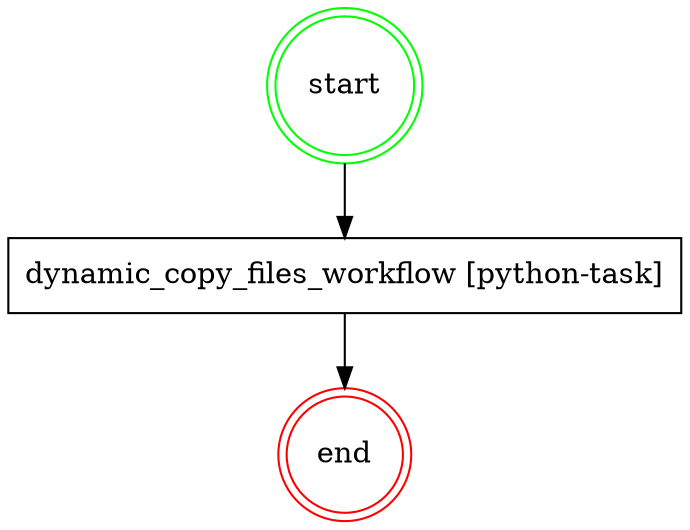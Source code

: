 strict digraph  {
	start_node->n0[ lhead="" ];
	n0->end_node[ ltail="" ];
	end_node [ color=red, label=end, shape=doublecircle ];
	n0 [ label="dynamic_copy_files_workflow [python-task]", shape=box ];
	start_node [ color=green, label=start, shape=doublecircle ];

}

